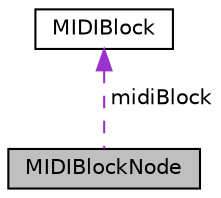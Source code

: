 digraph "MIDIBlockNode"
{
  edge [fontname="Helvetica",fontsize="10",labelfontname="Helvetica",labelfontsize="10"];
  node [fontname="Helvetica",fontsize="10",shape=record];
  Node1 [label="MIDIBlockNode",height=0.2,width=0.4,color="black", fillcolor="grey75", style="filled" fontcolor="black"];
  Node2 -> Node1 [dir="back",color="darkorchid3",fontsize="10",style="dashed",label=" midiBlock" ,fontname="Helvetica"];
  Node2 [label="MIDIBlock",height=0.2,width=0.4,color="black", fillcolor="white", style="filled",URL="$structMIDIBlock.html"];
}

